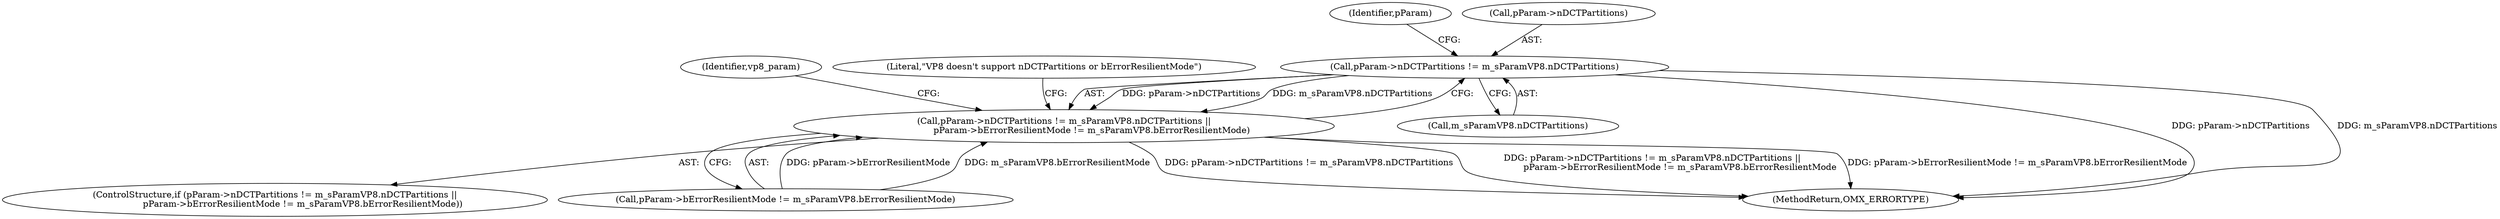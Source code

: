 digraph "0_Android_560ccdb509a7b86186fac0fce1b25bd9a3e6a6e8_7@pointer" {
"1001155" [label="(Call,pParam->nDCTPartitions != m_sParamVP8.nDCTPartitions)"];
"1001154" [label="(Call,pParam->nDCTPartitions != m_sParamVP8.nDCTPartitions ||\n                    pParam->bErrorResilientMode != m_sParamVP8.bErrorResilientMode)"];
"1001164" [label="(Identifier,pParam)"];
"1001174" [label="(Identifier,vp8_param)"];
"1001159" [label="(Call,m_sParamVP8.nDCTPartitions)"];
"1001153" [label="(ControlStructure,if (pParam->nDCTPartitions != m_sParamVP8.nDCTPartitions ||\n                    pParam->bErrorResilientMode != m_sParamVP8.bErrorResilientMode))"];
"1001156" [label="(Call,pParam->nDCTPartitions)"];
"1001162" [label="(Call,pParam->bErrorResilientMode != m_sParamVP8.bErrorResilientMode)"];
"1001154" [label="(Call,pParam->nDCTPartitions != m_sParamVP8.nDCTPartitions ||\n                    pParam->bErrorResilientMode != m_sParamVP8.bErrorResilientMode)"];
"1001155" [label="(Call,pParam->nDCTPartitions != m_sParamVP8.nDCTPartitions)"];
"1002913" [label="(MethodReturn,OMX_ERRORTYPE)"];
"1001171" [label="(Literal,\"VP8 doesn't support nDCTPartitions or bErrorResilientMode\")"];
"1001155" -> "1001154"  [label="AST: "];
"1001155" -> "1001159"  [label="CFG: "];
"1001156" -> "1001155"  [label="AST: "];
"1001159" -> "1001155"  [label="AST: "];
"1001164" -> "1001155"  [label="CFG: "];
"1001154" -> "1001155"  [label="CFG: "];
"1001155" -> "1002913"  [label="DDG: pParam->nDCTPartitions"];
"1001155" -> "1002913"  [label="DDG: m_sParamVP8.nDCTPartitions"];
"1001155" -> "1001154"  [label="DDG: pParam->nDCTPartitions"];
"1001155" -> "1001154"  [label="DDG: m_sParamVP8.nDCTPartitions"];
"1001154" -> "1001153"  [label="AST: "];
"1001154" -> "1001162"  [label="CFG: "];
"1001162" -> "1001154"  [label="AST: "];
"1001171" -> "1001154"  [label="CFG: "];
"1001174" -> "1001154"  [label="CFG: "];
"1001154" -> "1002913"  [label="DDG: pParam->nDCTPartitions != m_sParamVP8.nDCTPartitions"];
"1001154" -> "1002913"  [label="DDG: pParam->nDCTPartitions != m_sParamVP8.nDCTPartitions ||\n                    pParam->bErrorResilientMode != m_sParamVP8.bErrorResilientMode"];
"1001154" -> "1002913"  [label="DDG: pParam->bErrorResilientMode != m_sParamVP8.bErrorResilientMode"];
"1001162" -> "1001154"  [label="DDG: pParam->bErrorResilientMode"];
"1001162" -> "1001154"  [label="DDG: m_sParamVP8.bErrorResilientMode"];
}
